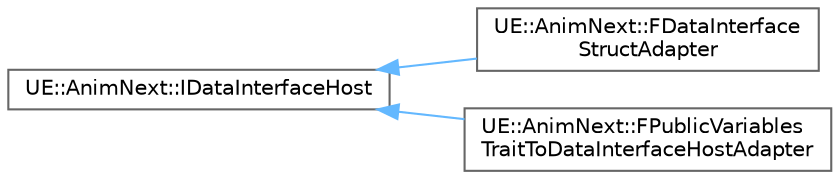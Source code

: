 digraph "Graphical Class Hierarchy"
{
 // INTERACTIVE_SVG=YES
 // LATEX_PDF_SIZE
  bgcolor="transparent";
  edge [fontname=Helvetica,fontsize=10,labelfontname=Helvetica,labelfontsize=10];
  node [fontname=Helvetica,fontsize=10,shape=box,height=0.2,width=0.4];
  rankdir="LR";
  Node0 [id="Node000000",label="UE::AnimNext::IDataInterfaceHost",height=0.2,width=0.4,color="grey40", fillcolor="white", style="filled",URL="$dc/d36/classUE_1_1AnimNext_1_1IDataInterfaceHost.html",tooltip=" "];
  Node0 -> Node1 [id="edge9009_Node000000_Node000001",dir="back",color="steelblue1",style="solid",tooltip=" "];
  Node1 [id="Node000001",label="UE::AnimNext::FDataInterface\lStructAdapter",height=0.2,width=0.4,color="grey40", fillcolor="white", style="filled",URL="$dd/d4c/structUE_1_1AnimNext_1_1FDataInterfaceStructAdapter.html",tooltip=" "];
  Node0 -> Node2 [id="edge9010_Node000000_Node000002",dir="back",color="steelblue1",style="solid",tooltip=" "];
  Node2 [id="Node000002",label="UE::AnimNext::FPublicVariables\lTraitToDataInterfaceHostAdapter",height=0.2,width=0.4,color="grey40", fillcolor="white", style="filled",URL="$dc/d86/structUE_1_1AnimNext_1_1FPublicVariablesTraitToDataInterfaceHostAdapter.html",tooltip=" "];
}
